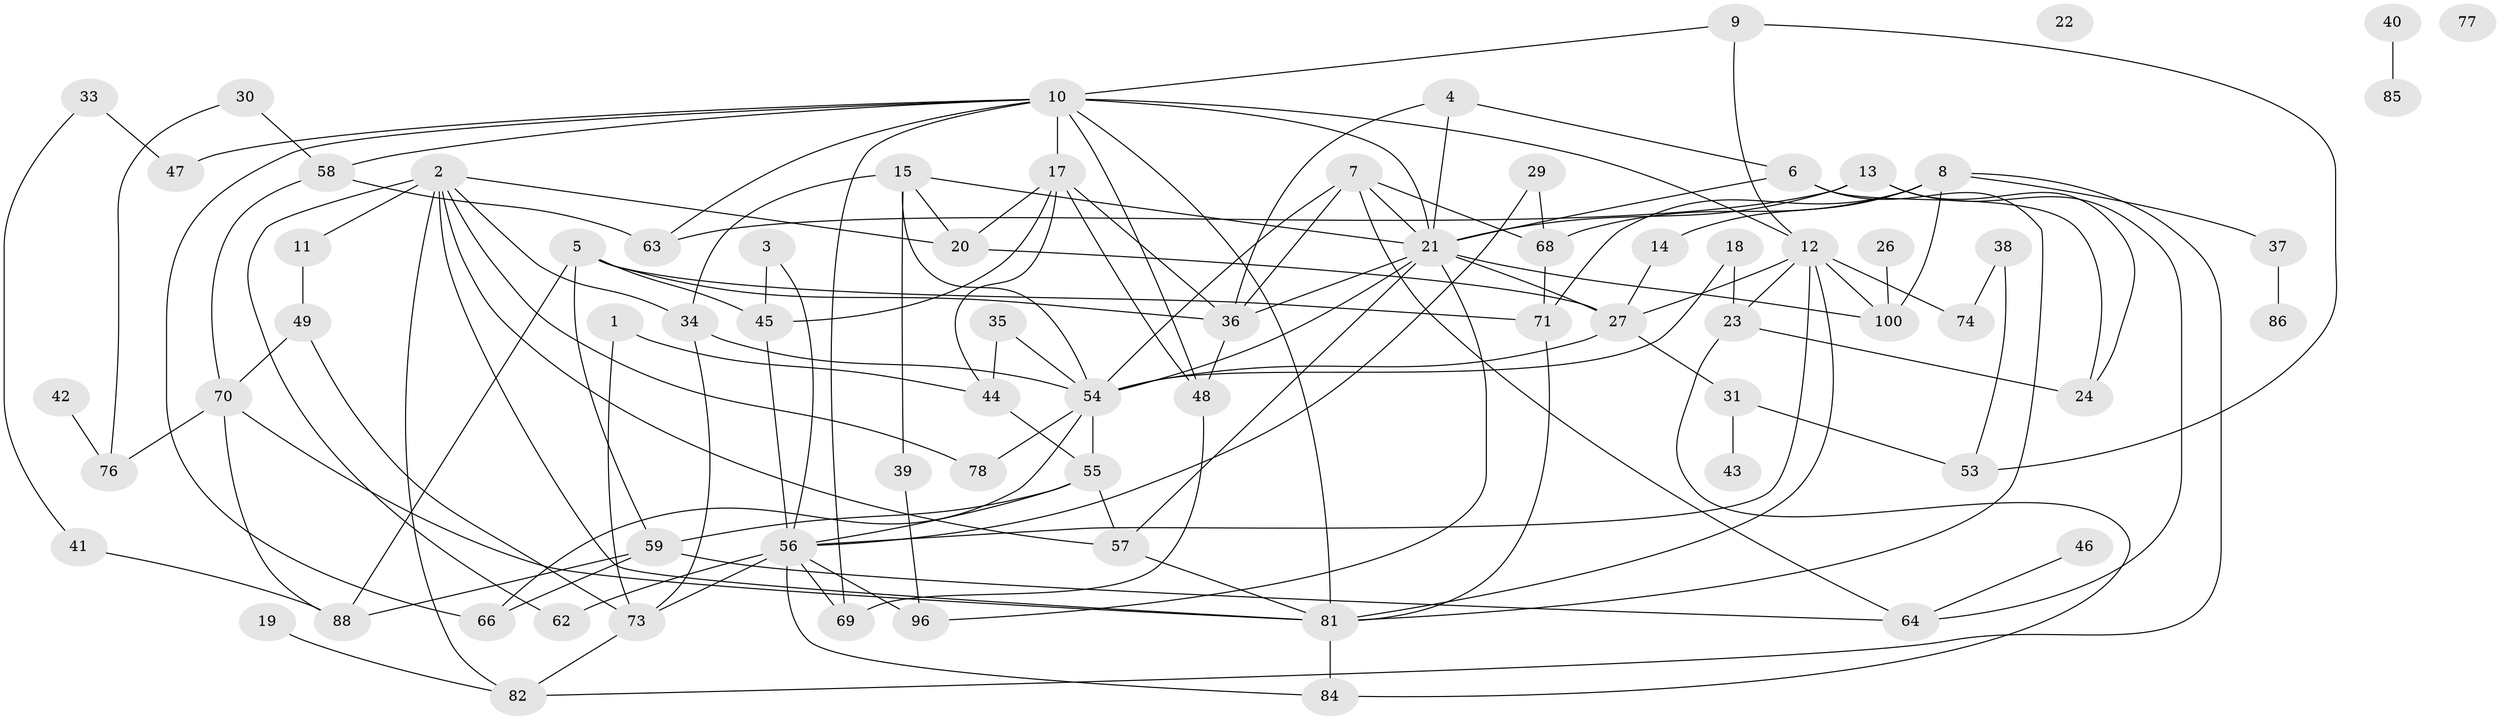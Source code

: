 // original degree distribution, {3: 0.22857142857142856, 4: 0.2, 2: 0.20952380952380953, 5: 0.1619047619047619, 6: 0.047619047619047616, 1: 0.12380952380952381, 0: 0.01904761904761905, 8: 0.009523809523809525}
// Generated by graph-tools (version 1.1) at 2025/16/03/04/25 18:16:28]
// undirected, 73 vertices, 134 edges
graph export_dot {
graph [start="1"]
  node [color=gray90,style=filled];
  1 [super="+60+28"];
  2 [super="+32"];
  3;
  4 [super="+51"];
  5;
  6;
  7;
  8 [super="+16"];
  9;
  10 [super="+94+89+95"];
  11;
  12 [super="+52"];
  13;
  14;
  15;
  17;
  18 [super="+101"];
  19;
  20;
  21 [super="+25+50"];
  22;
  23;
  24 [super="+80+79"];
  26;
  27 [super="+67+104"];
  29;
  30;
  31;
  33;
  34;
  35;
  36 [super="+72"];
  37;
  38;
  39;
  40;
  41;
  42;
  43;
  44 [super="+91"];
  45;
  46;
  47;
  48;
  49;
  53 [super="+99"];
  54 [super="+75"];
  55;
  56 [super="+61+102"];
  57;
  58;
  59;
  62;
  63;
  64;
  66;
  68;
  69;
  70 [super="+105"];
  71;
  73 [super="+87"];
  74;
  76;
  77;
  78;
  81 [super="+83"];
  82 [super="+92"];
  84;
  85;
  86;
  88 [super="+90"];
  96;
  100 [super="+103"];
  1 -- 44;
  1 -- 73;
  2 -- 11;
  2 -- 20 [weight=2];
  2 -- 81;
  2 -- 34;
  2 -- 82;
  2 -- 62;
  2 -- 57;
  2 -- 78;
  3 -- 45;
  3 -- 56;
  4 -- 6;
  4 -- 21;
  4 -- 36;
  5 -- 36;
  5 -- 45;
  5 -- 59;
  5 -- 71;
  5 -- 88;
  6 -- 24;
  6 -- 81;
  6 -- 21;
  7 -- 36;
  7 -- 64;
  7 -- 68;
  7 -- 54;
  7 -- 21;
  8 -- 37;
  8 -- 68;
  8 -- 100;
  8 -- 82;
  8 -- 14;
  8 -- 71;
  9 -- 12;
  9 -- 53;
  9 -- 10;
  10 -- 58;
  10 -- 81;
  10 -- 17;
  10 -- 69;
  10 -- 12;
  10 -- 63;
  10 -- 48;
  10 -- 66;
  10 -- 21;
  10 -- 47;
  11 -- 49;
  12 -- 74;
  12 -- 81;
  12 -- 100;
  12 -- 23;
  12 -- 56;
  12 -- 27;
  13 -- 63;
  13 -- 64;
  13 -- 21;
  13 -- 24;
  14 -- 27;
  15 -- 20;
  15 -- 34;
  15 -- 39;
  15 -- 54;
  15 -- 21;
  17 -- 20;
  17 -- 44;
  17 -- 45;
  17 -- 48;
  17 -- 36;
  18 -- 54;
  18 -- 23;
  19 -- 82;
  20 -- 27;
  21 -- 27;
  21 -- 57;
  21 -- 36;
  21 -- 54;
  21 -- 96;
  21 -- 100;
  23 -- 24;
  23 -- 84;
  26 -- 100;
  27 -- 31;
  27 -- 54;
  29 -- 56;
  29 -- 68;
  30 -- 58;
  30 -- 76;
  31 -- 43;
  31 -- 53;
  33 -- 41;
  33 -- 47;
  34 -- 54;
  34 -- 73;
  35 -- 44;
  35 -- 54;
  36 -- 48;
  37 -- 86;
  38 -- 74;
  38 -- 53;
  39 -- 96;
  40 -- 85;
  41 -- 88;
  42 -- 76;
  44 -- 55;
  45 -- 56;
  46 -- 64;
  48 -- 69;
  49 -- 73;
  49 -- 70;
  54 -- 55;
  54 -- 66;
  54 -- 78;
  55 -- 56;
  55 -- 57;
  55 -- 59;
  56 -- 84;
  56 -- 96;
  56 -- 69;
  56 -- 62;
  56 -- 73;
  57 -- 81;
  58 -- 63;
  58 -- 70;
  59 -- 64;
  59 -- 66;
  59 -- 88;
  68 -- 71;
  70 -- 81;
  70 -- 76;
  70 -- 88;
  71 -- 81;
  73 -- 82;
  81 -- 84;
}
